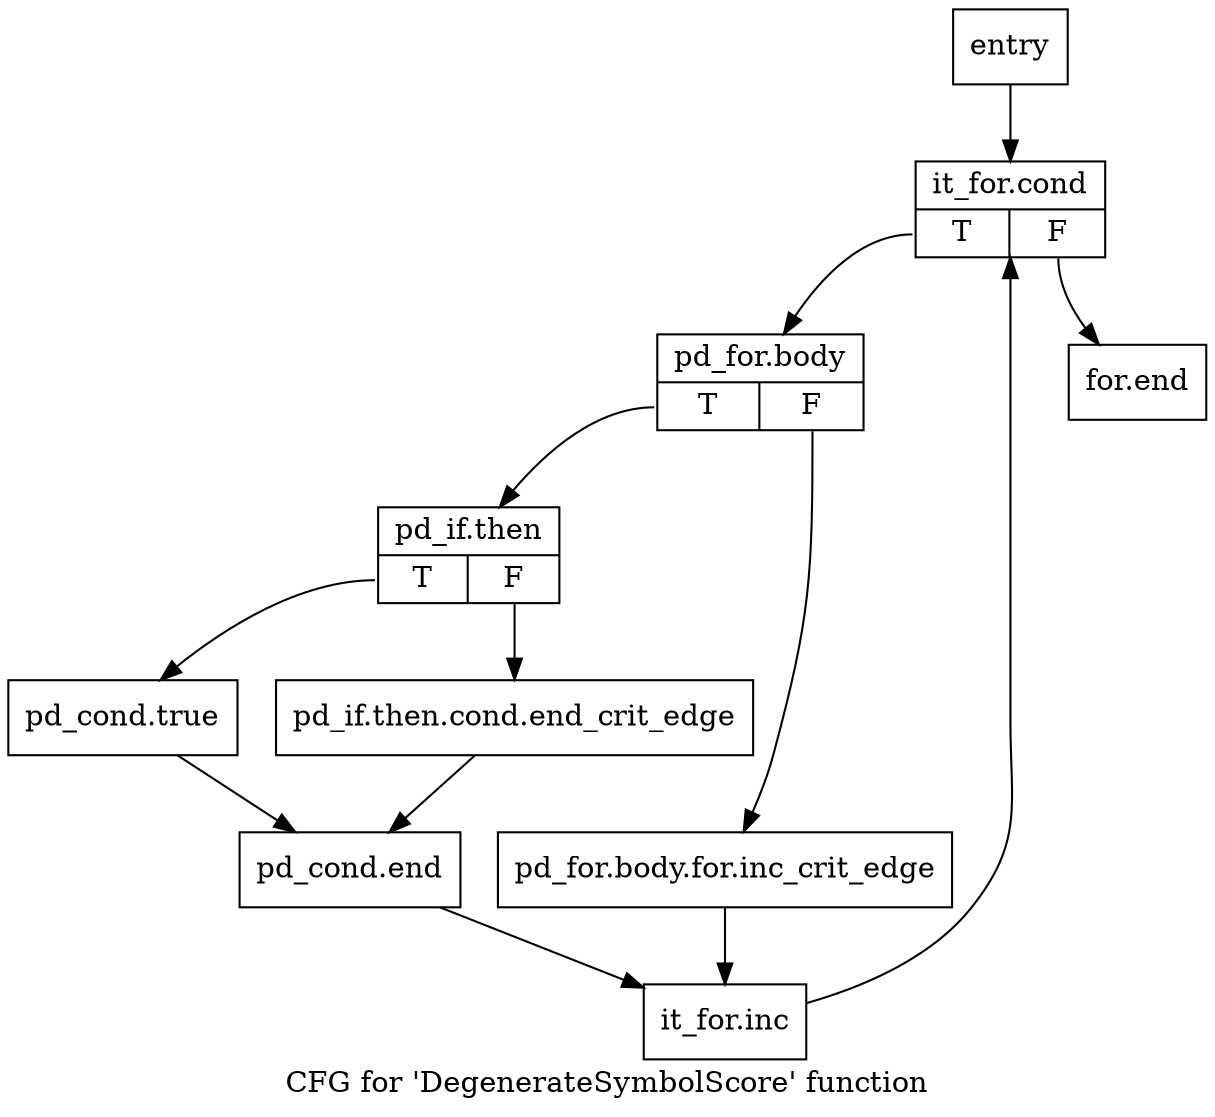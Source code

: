 digraph "CFG for 'DegenerateSymbolScore' function" {
	label="CFG for 'DegenerateSymbolScore' function";

	Node0x2aa1dd0 [shape=record,label="{entry}"];
	Node0x2aa1dd0 -> Node0x2aa1e20;
	Node0x2aa1e20 [shape=record,label="{it_for.cond|{<s0>T|<s1>F}}"];
	Node0x2aa1e20:s0 -> Node0x2aa1e70;
	Node0x2aa1e20:s1 -> Node0x2aa20a0;
	Node0x2aa1e70 [shape=record,label="{pd_for.body|{<s0>T|<s1>F}}"];
	Node0x2aa1e70:s0 -> Node0x2aa1f10;
	Node0x2aa1e70:s1 -> Node0x2aa1ec0;
	Node0x2aa1ec0 [shape=record,label="{pd_for.body.for.inc_crit_edge}"];
	Node0x2aa1ec0 -> Node0x2aa2050;
	Node0x2aa1f10 [shape=record,label="{pd_if.then|{<s0>T|<s1>F}}"];
	Node0x2aa1f10:s0 -> Node0x2aa1fb0;
	Node0x2aa1f10:s1 -> Node0x2aa1f60;
	Node0x2aa1f60 [shape=record,label="{pd_if.then.cond.end_crit_edge}"];
	Node0x2aa1f60 -> Node0x2aa2000;
	Node0x2aa1fb0 [shape=record,label="{pd_cond.true}"];
	Node0x2aa1fb0 -> Node0x2aa2000;
	Node0x2aa2000 [shape=record,label="{pd_cond.end}"];
	Node0x2aa2000 -> Node0x2aa2050;
	Node0x2aa2050 [shape=record,label="{it_for.inc}"];
	Node0x2aa2050 -> Node0x2aa1e20;
	Node0x2aa20a0 [shape=record,label="{for.end}"];
}
